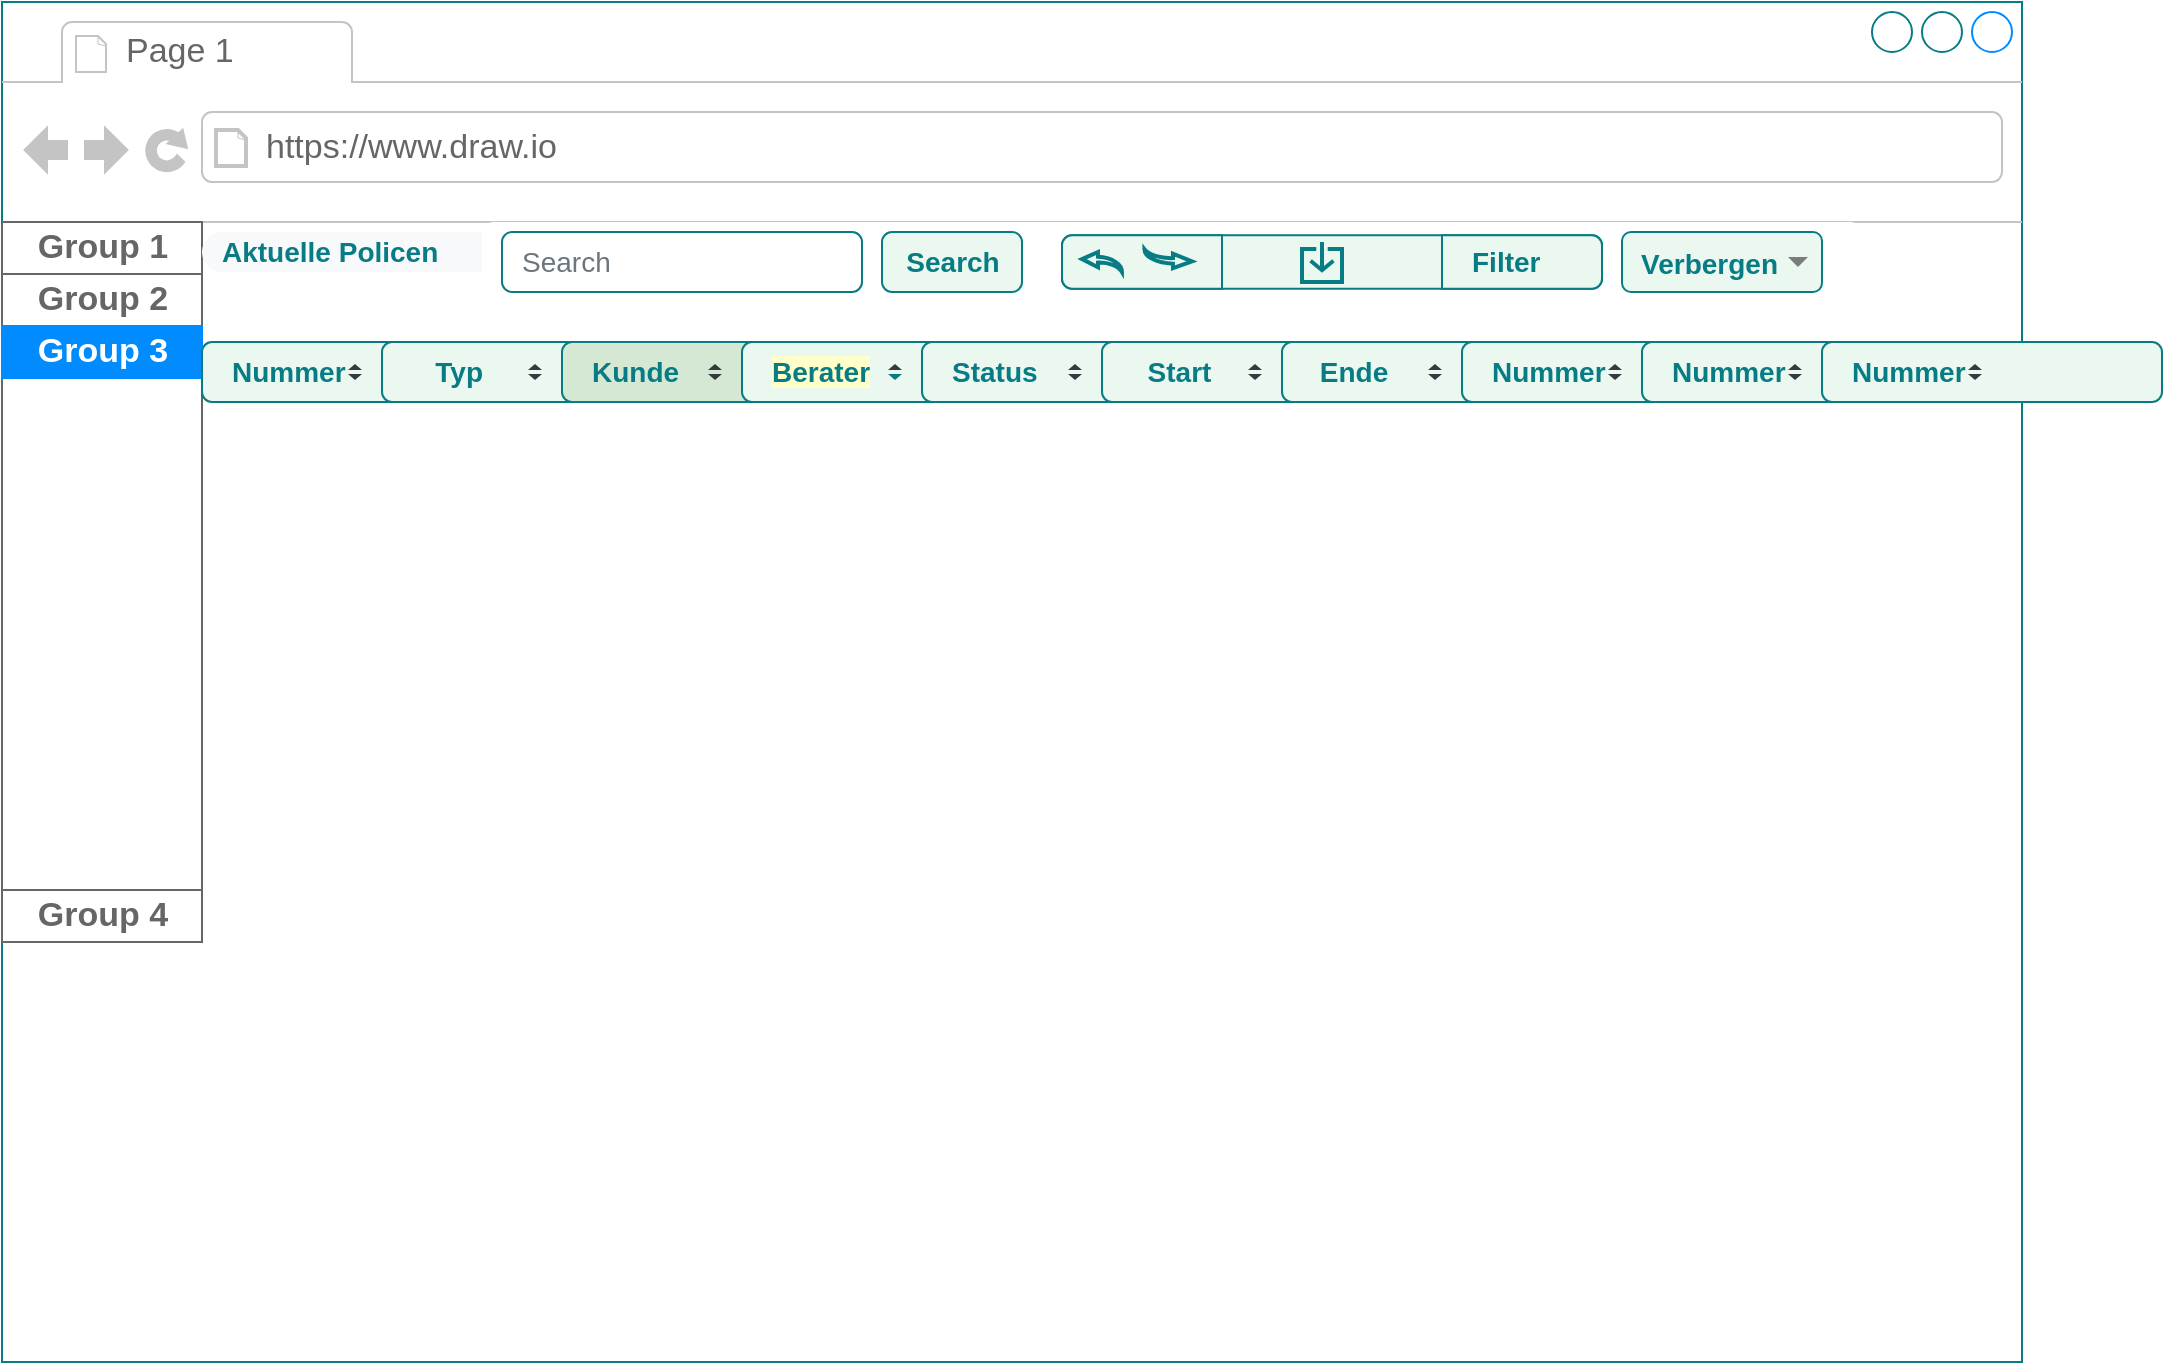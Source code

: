 <mxfile version="14.7.5" type="github">
  <diagram id="MfD_XJdHUMyqGX4eZ0xj" name="Page-1">
    <mxGraphModel dx="1255" dy="793" grid="1" gridSize="10" guides="1" tooltips="1" connect="1" arrows="1" fold="1" page="1" pageScale="1" pageWidth="900" pageHeight="1600" math="0" shadow="0">
      <root>
        <mxCell id="0" />
        <mxCell id="1" parent="0" />
        <mxCell id="Jd5Ng5L12_I4PHbGKToE-2" value="" style="strokeWidth=1;shadow=0;dashed=0;align=center;html=1;shape=mxgraph.mockup.containers.browserWindow;rSize=0;strokeColor2=#008cff;strokeColor3=#c4c4c4;mainText=,;recursiveResize=0;strokeColor=#087C84;" vertex="1" parent="1">
          <mxGeometry x="60" y="130" width="1010" height="680" as="geometry" />
        </mxCell>
        <mxCell id="Jd5Ng5L12_I4PHbGKToE-3" value="Page 1" style="strokeWidth=1;shadow=0;dashed=0;align=center;html=1;shape=mxgraph.mockup.containers.anchor;fontSize=17;fontColor=#666666;align=left;" vertex="1" parent="Jd5Ng5L12_I4PHbGKToE-2">
          <mxGeometry x="60" y="12" width="110" height="26" as="geometry" />
        </mxCell>
        <mxCell id="Jd5Ng5L12_I4PHbGKToE-4" value="https://www.draw.io" style="strokeWidth=1;shadow=0;dashed=0;align=center;html=1;shape=mxgraph.mockup.containers.anchor;rSize=0;fontSize=17;fontColor=#666666;align=left;" vertex="1" parent="Jd5Ng5L12_I4PHbGKToE-2">
          <mxGeometry x="130" y="60" width="250" height="26" as="geometry" />
        </mxCell>
        <mxCell id="Jd5Ng5L12_I4PHbGKToE-52" value="" style="strokeWidth=1;shadow=0;dashed=0;align=center;html=1;shape=mxgraph.mockup.containers.rrect;rSize=0;strokeColor=#666666;" vertex="1" parent="Jd5Ng5L12_I4PHbGKToE-2">
          <mxGeometry y="110" width="100" height="360" as="geometry" />
        </mxCell>
        <mxCell id="Jd5Ng5L12_I4PHbGKToE-53" value="Group 1" style="strokeColor=inherit;fillColor=inherit;gradientColor=inherit;strokeWidth=1;shadow=0;dashed=0;align=center;html=1;shape=mxgraph.mockup.containers.rrect;rSize=0;fontSize=17;fontColor=#666666;fontStyle=1;resizeWidth=1;" vertex="1" parent="Jd5Ng5L12_I4PHbGKToE-52">
          <mxGeometry width="100" height="26" relative="1" as="geometry" />
        </mxCell>
        <mxCell id="Jd5Ng5L12_I4PHbGKToE-54" value="Group 2" style="strokeColor=inherit;fillColor=inherit;gradientColor=inherit;strokeWidth=1;shadow=0;dashed=0;align=center;html=1;shape=mxgraph.mockup.containers.rrect;rSize=0;fontSize=17;fontColor=#666666;fontStyle=1;resizeWidth=1;" vertex="1" parent="Jd5Ng5L12_I4PHbGKToE-52">
          <mxGeometry width="100" height="26" relative="1" as="geometry">
            <mxPoint y="26" as="offset" />
          </mxGeometry>
        </mxCell>
        <mxCell id="Jd5Ng5L12_I4PHbGKToE-55" value="Group 3" style="strokeWidth=1;shadow=0;dashed=0;align=center;html=1;shape=mxgraph.mockup.containers.rrect;rSize=0;fontSize=17;fontColor=#ffffff;fontStyle=1;fillColor=#008cff;strokeColor=#008cff;resizeWidth=1;" vertex="1" parent="Jd5Ng5L12_I4PHbGKToE-52">
          <mxGeometry width="100" height="26" relative="1" as="geometry">
            <mxPoint y="52" as="offset" />
          </mxGeometry>
        </mxCell>
        <mxCell id="Jd5Ng5L12_I4PHbGKToE-56" value="Group 4" style="strokeColor=inherit;fillColor=inherit;gradientColor=inherit;strokeWidth=1;shadow=0;dashed=0;align=center;html=1;shape=mxgraph.mockup.containers.rrect;rSize=0;fontSize=17;fontColor=#666666;fontStyle=1;resizeWidth=1;" vertex="1" parent="Jd5Ng5L12_I4PHbGKToE-52">
          <mxGeometry y="1" width="100" height="26" relative="1" as="geometry">
            <mxPoint y="-26" as="offset" />
          </mxGeometry>
        </mxCell>
        <mxCell id="Jd5Ng5L12_I4PHbGKToE-57" value="&lt;font color=&quot;#087C84&quot;&gt;Aktuelle Policen&lt;/font&gt;" style="rounded=1;whiteSpace=wrap;html=1;arcSize=50;strokeColor=none;strokeWidth=1;fillColor=#F8F9FA;fontColor=#000000;whiteSpace=wrap;align=left;verticalAlign=middle;spacingLeft=0;fontStyle=1;fontSize=14;spacing=10;" vertex="1" parent="Jd5Ng5L12_I4PHbGKToE-2">
          <mxGeometry x="100" y="115" width="150" height="20" as="geometry" />
        </mxCell>
        <mxCell id="Jd5Ng5L12_I4PHbGKToE-161" value="&lt;b&gt;&lt;font color=&quot;#087C84&quot;&gt;Nummer &lt;/font&gt;&lt;/b&gt;" style="html=1;shadow=0;dashed=0;shape=mxgraph.bootstrap.rrect;rSize=5;html=1;whiteSpace=wrap;fontColor=#7D868C;align=left;spacing=15;fontSize=14;fillColor=#EBF8F0;strokeColor=#087C84;" vertex="1" parent="Jd5Ng5L12_I4PHbGKToE-2">
          <mxGeometry x="100" y="170" width="170" height="30" as="geometry" />
        </mxCell>
        <mxCell id="Jd5Ng5L12_I4PHbGKToE-162" value="" style="shape=triangle;direction=south;fillColor=#343A40;strokeColor=none;perimeter=none;" vertex="1" parent="Jd5Ng5L12_I4PHbGKToE-161">
          <mxGeometry x="1" y="0.5" width="7" height="3" relative="1" as="geometry">
            <mxPoint x="-97" y="1" as="offset" />
          </mxGeometry>
        </mxCell>
        <mxCell id="Jd5Ng5L12_I4PHbGKToE-163" value="" style="shape=triangle;direction=north;fillColor=#343A40;strokeColor=none;perimeter=none;" vertex="1" parent="Jd5Ng5L12_I4PHbGKToE-161">
          <mxGeometry x="1" y="0.5" width="7" height="3" relative="1" as="geometry">
            <mxPoint x="-97" y="-4" as="offset" />
          </mxGeometry>
        </mxCell>
        <mxCell id="Jd5Ng5L12_I4PHbGKToE-224" value="" style="html=1;shadow=0;dashed=0;strokeColor=none;fontSize=16;fontColor=#181819;align=left;spacing=15;rounded=1;fillColor=#FFFFFF;" vertex="1" parent="Jd5Ng5L12_I4PHbGKToE-2">
          <mxGeometry x="240" y="110" width="690" height="40" as="geometry" />
        </mxCell>
        <mxCell id="Jd5Ng5L12_I4PHbGKToE-230" value="&lt;b&gt;&lt;span style=&quot;background-color: rgb(235 , 248 , 240)&quot;&gt;&lt;font color=&quot;#087C84&quot;&gt;Search&lt;/font&gt;&lt;/span&gt;&lt;/b&gt;" style="html=1;shadow=0;dashed=0;shape=mxgraph.bootstrap.rrect;rSize=5;fontSize=14;fontColor=#33A64C;strokeColor=#087C84;fillColor=#EBF8F0;" vertex="1" parent="Jd5Ng5L12_I4PHbGKToE-224">
          <mxGeometry x="1" width="70" height="30" relative="1" as="geometry">
            <mxPoint x="-490" y="5" as="offset" />
          </mxGeometry>
        </mxCell>
        <mxCell id="Jd5Ng5L12_I4PHbGKToE-265" value="" style="html=1;shadow=0;dashed=0;shape=mxgraph.bootstrap.rrect;rSize=5;html=1;whiteSpace=wrap;fontColor=#7D868C;align=left;spacing=15;spacingLeft=80;fontSize=14;rounded=1;strokeColor=#087C84;fillColor=#EBF8F0;" vertex="1" parent="Jd5Ng5L12_I4PHbGKToE-224">
          <mxGeometry x="290" y="6.667" width="270" height="26.667" as="geometry" />
        </mxCell>
        <mxCell id="Jd5Ng5L12_I4PHbGKToE-266" value="" style="html=1;shadow=0;dashed=0;shape=mxgraph.bootstrap.leftButton;gradientColor=inherit;fontColor=inherit;rSize=5;perimeter=none;whiteSpace=wrap;resizeHeight=1;fontSize=14;align=left;spacing=15;fillColor=#EBF8F0;strokeColor=#087C84;" vertex="1" parent="Jd5Ng5L12_I4PHbGKToE-265">
          <mxGeometry width="80" height="26.667" relative="1" as="geometry" />
        </mxCell>
        <mxCell id="Jd5Ng5L12_I4PHbGKToE-267" value="&lt;font color=&quot;#087C84&quot;&gt;&lt;b&gt;Filter&lt;/b&gt;&lt;/font&gt;" style="html=1;shadow=0;dashed=0;shape=mxgraph.bootstrap.rightButton;gradientColor=inherit;fontColor=inherit;rSize=5;perimeter=none;whiteSpace=wrap;resizeHeight=1;fontSize=14;align=left;spacing=15;fillColor=#EBF8F0;strokeColor=#087C84;" vertex="1" parent="Jd5Ng5L12_I4PHbGKToE-265">
          <mxGeometry x="1" width="80" height="26.667" relative="1" as="geometry">
            <mxPoint x="-80" as="offset" />
          </mxGeometry>
        </mxCell>
        <mxCell id="Jd5Ng5L12_I4PHbGKToE-231" value="Search" style="html=1;shadow=0;dashed=0;shape=mxgraph.bootstrap.rrect;rSize=5;fontSize=14;fontColor=#6C767D;fillColor=#ffffff;align=left;spacing=10;strokeColor=#087C84;" vertex="1" parent="Jd5Ng5L12_I4PHbGKToE-224">
          <mxGeometry x="1" width="180" height="30" relative="1" as="geometry">
            <mxPoint x="-680" y="5" as="offset" />
          </mxGeometry>
        </mxCell>
        <mxCell id="Jd5Ng5L12_I4PHbGKToE-227" value="Verbergen" style="fontSize=14;align=right;spacingRight=20;strokeColor=#087C84;fontStyle=1;rounded=1;fillColor=#EBF8F0;fontColor=#087C84;" vertex="1" parent="Jd5Ng5L12_I4PHbGKToE-2">
          <mxGeometry width="100" height="30" relative="1" as="geometry">
            <mxPoint x="810" y="115" as="offset" />
          </mxGeometry>
        </mxCell>
        <mxCell id="Jd5Ng5L12_I4PHbGKToE-228" value="" style="shape=triangle;direction=south;fillColor=#7C7C7D;strokeColor=none;perimeter=none;" vertex="1" parent="Jd5Ng5L12_I4PHbGKToE-227">
          <mxGeometry x="1" y="0.5" width="10" height="5" relative="1" as="geometry">
            <mxPoint x="-17" y="-2.5" as="offset" />
          </mxGeometry>
        </mxCell>
        <mxCell id="Jd5Ng5L12_I4PHbGKToE-269" value="" style="html=1;verticalLabelPosition=bottom;align=center;labelBackgroundColor=#ffffff;verticalAlign=top;strokeWidth=2;shadow=0;dashed=0;shape=mxgraph.ios7.icons.back;rounded=1;fontSize=16;fontColor=#181819;fillColor=#EBF8F0;strokeColor=#087C84;" vertex="1" parent="Jd5Ng5L12_I4PHbGKToE-2">
          <mxGeometry x="540" y="125" width="20" height="10" as="geometry" />
        </mxCell>
        <mxCell id="Jd5Ng5L12_I4PHbGKToE-292" value="&lt;font color=&quot;#087C84&quot;&gt;&lt;b&gt;&amp;nbsp;&amp;nbsp; Typ&lt;/b&gt;&lt;/font&gt;" style="html=1;shadow=0;dashed=0;shape=mxgraph.bootstrap.rrect;rSize=5;html=1;whiteSpace=wrap;fontColor=#7D868C;align=left;spacing=15;fontSize=14;fillColor=#EBF8F0;strokeColor=#087C84;" vertex="1" parent="Jd5Ng5L12_I4PHbGKToE-2">
          <mxGeometry x="190" y="170" width="170" height="30" as="geometry" />
        </mxCell>
        <mxCell id="Jd5Ng5L12_I4PHbGKToE-293" value="" style="shape=triangle;direction=south;fillColor=#343A40;strokeColor=none;perimeter=none;" vertex="1" parent="Jd5Ng5L12_I4PHbGKToE-292">
          <mxGeometry x="1" y="0.5" width="7" height="3" relative="1" as="geometry">
            <mxPoint x="-97" y="1" as="offset" />
          </mxGeometry>
        </mxCell>
        <mxCell id="Jd5Ng5L12_I4PHbGKToE-294" value="" style="shape=triangle;direction=north;fillColor=#343A40;strokeColor=none;perimeter=none;" vertex="1" parent="Jd5Ng5L12_I4PHbGKToE-292">
          <mxGeometry x="1" y="0.5" width="7" height="3" relative="1" as="geometry">
            <mxPoint x="-97" y="-4" as="offset" />
          </mxGeometry>
        </mxCell>
        <mxCell id="Jd5Ng5L12_I4PHbGKToE-306" value="&lt;font color=&quot;#087C84&quot;&gt;&lt;b&gt;Kunde&lt;/b&gt;&lt;/font&gt;" style="html=1;shadow=0;dashed=0;shape=mxgraph.bootstrap.rrect;rSize=5;html=1;whiteSpace=wrap;fontColor=#7D868C;align=left;spacing=15;fontSize=14;strokeColor=#087C84;fillColor=#D5E8D4;" vertex="1" parent="Jd5Ng5L12_I4PHbGKToE-2">
          <mxGeometry x="280" y="170" width="170" height="30" as="geometry" />
        </mxCell>
        <mxCell id="Jd5Ng5L12_I4PHbGKToE-307" value="" style="shape=triangle;direction=south;fillColor=#343A40;strokeColor=none;perimeter=none;" vertex="1" parent="Jd5Ng5L12_I4PHbGKToE-306">
          <mxGeometry x="1" y="0.5" width="7" height="3" relative="1" as="geometry">
            <mxPoint x="-97" y="1" as="offset" />
          </mxGeometry>
        </mxCell>
        <mxCell id="Jd5Ng5L12_I4PHbGKToE-308" value="" style="shape=triangle;direction=north;fillColor=#343A40;strokeColor=none;perimeter=none;" vertex="1" parent="Jd5Ng5L12_I4PHbGKToE-306">
          <mxGeometry x="1" y="0.5" width="7" height="3" relative="1" as="geometry">
            <mxPoint x="-97" y="-4" as="offset" />
          </mxGeometry>
        </mxCell>
        <mxCell id="Jd5Ng5L12_I4PHbGKToE-369" value="&lt;span style=&quot;background-color: rgb(255 , 255 , 204)&quot;&gt;&lt;font color=&quot;#087C84&quot;&gt;&lt;b&gt;Berater&lt;/b&gt;&lt;/font&gt;&lt;/span&gt;" style="html=1;shadow=0;dashed=0;shape=mxgraph.bootstrap.rrect;rSize=5;html=1;whiteSpace=wrap;fontColor=#7D868C;align=left;spacing=15;fontSize=14;strokeColor=#087C84;fillColor=#EBF8F0;" vertex="1" parent="Jd5Ng5L12_I4PHbGKToE-2">
          <mxGeometry x="370" y="170" width="170" height="30" as="geometry" />
        </mxCell>
        <mxCell id="Jd5Ng5L12_I4PHbGKToE-370" value="" style="shape=triangle;direction=south;strokeColor=none;perimeter=none;rounded=0;sketch=0;fillColor=#087C84;" vertex="1" parent="Jd5Ng5L12_I4PHbGKToE-369">
          <mxGeometry x="1" y="0.5" width="7" height="3" relative="1" as="geometry">
            <mxPoint x="-97" y="1" as="offset" />
          </mxGeometry>
        </mxCell>
        <mxCell id="Jd5Ng5L12_I4PHbGKToE-371" value="" style="shape=triangle;direction=north;fillColor=#343A40;strokeColor=none;perimeter=none;" vertex="1" parent="Jd5Ng5L12_I4PHbGKToE-369">
          <mxGeometry x="1" y="0.5" width="7" height="3" relative="1" as="geometry">
            <mxPoint x="-97" y="-4" as="offset" />
          </mxGeometry>
        </mxCell>
        <mxCell id="Jd5Ng5L12_I4PHbGKToE-372" value="&lt;font color=&quot;#087C84&quot;&gt;&lt;b&gt;Status&lt;/b&gt;&lt;/font&gt;" style="html=1;shadow=0;dashed=0;shape=mxgraph.bootstrap.rrect;rSize=5;html=1;whiteSpace=wrap;fontColor=#7D868C;align=left;spacing=15;fontSize=14;fillColor=#EBF8F0;strokeColor=#087C84;" vertex="1" parent="Jd5Ng5L12_I4PHbGKToE-2">
          <mxGeometry x="460" y="170" width="170" height="30" as="geometry" />
        </mxCell>
        <mxCell id="Jd5Ng5L12_I4PHbGKToE-373" value="" style="shape=triangle;direction=south;fillColor=#343A40;strokeColor=none;perimeter=none;" vertex="1" parent="Jd5Ng5L12_I4PHbGKToE-372">
          <mxGeometry x="1" y="0.5" width="7" height="3" relative="1" as="geometry">
            <mxPoint x="-97" y="1" as="offset" />
          </mxGeometry>
        </mxCell>
        <mxCell id="Jd5Ng5L12_I4PHbGKToE-374" value="" style="shape=triangle;direction=north;fillColor=#343A40;strokeColor=none;perimeter=none;" vertex="1" parent="Jd5Ng5L12_I4PHbGKToE-372">
          <mxGeometry x="1" y="0.5" width="7" height="3" relative="1" as="geometry">
            <mxPoint x="-97" y="-4" as="offset" />
          </mxGeometry>
        </mxCell>
        <mxCell id="Jd5Ng5L12_I4PHbGKToE-375" value="&lt;font color=&quot;#087C84&quot;&gt;&lt;b&gt;&amp;nbsp; Start&lt;/b&gt;&lt;/font&gt;" style="html=1;shadow=0;dashed=0;shape=mxgraph.bootstrap.rrect;rSize=5;html=1;whiteSpace=wrap;fontColor=#7D868C;align=left;spacing=15;fontSize=14;fillColor=#EBF8F0;strokeColor=#087C84;" vertex="1" parent="Jd5Ng5L12_I4PHbGKToE-2">
          <mxGeometry x="550" y="170" width="170" height="30" as="geometry" />
        </mxCell>
        <mxCell id="Jd5Ng5L12_I4PHbGKToE-376" value="" style="shape=triangle;direction=south;fillColor=#343A40;strokeColor=none;perimeter=none;" vertex="1" parent="Jd5Ng5L12_I4PHbGKToE-375">
          <mxGeometry x="1" y="0.5" width="7" height="3" relative="1" as="geometry">
            <mxPoint x="-97" y="1" as="offset" />
          </mxGeometry>
        </mxCell>
        <mxCell id="Jd5Ng5L12_I4PHbGKToE-377" value="" style="shape=triangle;direction=north;fillColor=#343A40;strokeColor=none;perimeter=none;" vertex="1" parent="Jd5Ng5L12_I4PHbGKToE-375">
          <mxGeometry x="1" y="0.5" width="7" height="3" relative="1" as="geometry">
            <mxPoint x="-97" y="-4" as="offset" />
          </mxGeometry>
        </mxCell>
        <mxCell id="Jd5Ng5L12_I4PHbGKToE-378" value="&lt;font color=&quot;#087C84&quot;&gt;&lt;b&gt;&amp;nbsp;Ende&lt;/b&gt;&lt;/font&gt;" style="html=1;shadow=0;dashed=0;shape=mxgraph.bootstrap.rrect;rSize=5;html=1;whiteSpace=wrap;fontColor=#7D868C;align=left;spacing=15;fontSize=14;fillColor=#EBF8F0;strokeColor=#087C84;" vertex="1" parent="Jd5Ng5L12_I4PHbGKToE-2">
          <mxGeometry x="640" y="170" width="170" height="30" as="geometry" />
        </mxCell>
        <mxCell id="Jd5Ng5L12_I4PHbGKToE-379" value="" style="shape=triangle;direction=south;fillColor=#343A40;strokeColor=none;perimeter=none;" vertex="1" parent="Jd5Ng5L12_I4PHbGKToE-378">
          <mxGeometry x="1" y="0.5" width="7" height="3" relative="1" as="geometry">
            <mxPoint x="-97" y="1" as="offset" />
          </mxGeometry>
        </mxCell>
        <mxCell id="Jd5Ng5L12_I4PHbGKToE-380" value="" style="shape=triangle;direction=north;fillColor=#343A40;strokeColor=none;perimeter=none;" vertex="1" parent="Jd5Ng5L12_I4PHbGKToE-378">
          <mxGeometry x="1" y="0.5" width="7" height="3" relative="1" as="geometry">
            <mxPoint x="-97" y="-4" as="offset" />
          </mxGeometry>
        </mxCell>
        <mxCell id="Jd5Ng5L12_I4PHbGKToE-381" value="&lt;b&gt;&lt;font color=&quot;#087C84&quot;&gt;Nummer &lt;/font&gt;&lt;/b&gt;" style="html=1;shadow=0;dashed=0;shape=mxgraph.bootstrap.rrect;rSize=5;html=1;whiteSpace=wrap;fontColor=#7D868C;align=left;spacing=15;fontSize=14;fillColor=#EBF8F0;strokeColor=#087C84;" vertex="1" parent="Jd5Ng5L12_I4PHbGKToE-2">
          <mxGeometry x="730" y="170" width="170" height="30" as="geometry" />
        </mxCell>
        <mxCell id="Jd5Ng5L12_I4PHbGKToE-382" value="" style="shape=triangle;direction=south;fillColor=#343A40;strokeColor=none;perimeter=none;" vertex="1" parent="Jd5Ng5L12_I4PHbGKToE-381">
          <mxGeometry x="1" y="0.5" width="7" height="3" relative="1" as="geometry">
            <mxPoint x="-97" y="1" as="offset" />
          </mxGeometry>
        </mxCell>
        <mxCell id="Jd5Ng5L12_I4PHbGKToE-383" value="" style="shape=triangle;direction=north;fillColor=#343A40;strokeColor=none;perimeter=none;" vertex="1" parent="Jd5Ng5L12_I4PHbGKToE-381">
          <mxGeometry x="1" y="0.5" width="7" height="3" relative="1" as="geometry">
            <mxPoint x="-97" y="-4" as="offset" />
          </mxGeometry>
        </mxCell>
        <mxCell id="Jd5Ng5L12_I4PHbGKToE-384" value="&lt;b&gt;&lt;font color=&quot;#087C84&quot;&gt;Nummer &lt;/font&gt;&lt;/b&gt;" style="html=1;shadow=0;dashed=0;shape=mxgraph.bootstrap.rrect;rSize=5;html=1;whiteSpace=wrap;fontColor=#7D868C;align=left;spacing=15;fontSize=14;fillColor=#EBF8F0;strokeColor=#087C84;" vertex="1" parent="Jd5Ng5L12_I4PHbGKToE-2">
          <mxGeometry x="820" y="170" width="170" height="30" as="geometry" />
        </mxCell>
        <mxCell id="Jd5Ng5L12_I4PHbGKToE-385" value="" style="shape=triangle;direction=south;fillColor=#343A40;strokeColor=none;perimeter=none;" vertex="1" parent="Jd5Ng5L12_I4PHbGKToE-384">
          <mxGeometry x="1" y="0.5" width="7" height="3" relative="1" as="geometry">
            <mxPoint x="-97" y="1" as="offset" />
          </mxGeometry>
        </mxCell>
        <mxCell id="Jd5Ng5L12_I4PHbGKToE-386" value="" style="shape=triangle;direction=north;fillColor=#343A40;strokeColor=none;perimeter=none;" vertex="1" parent="Jd5Ng5L12_I4PHbGKToE-384">
          <mxGeometry x="1" y="0.5" width="7" height="3" relative="1" as="geometry">
            <mxPoint x="-97" y="-4" as="offset" />
          </mxGeometry>
        </mxCell>
        <mxCell id="Jd5Ng5L12_I4PHbGKToE-387" value="&lt;b&gt;&lt;font color=&quot;#087C84&quot;&gt;Nummer &lt;/font&gt;&lt;/b&gt;" style="html=1;shadow=0;dashed=0;shape=mxgraph.bootstrap.rrect;rSize=5;html=1;whiteSpace=wrap;fontColor=#7D868C;align=left;spacing=15;fontSize=14;fillColor=#EBF8F0;strokeColor=#087C84;" vertex="1" parent="Jd5Ng5L12_I4PHbGKToE-2">
          <mxGeometry x="910" y="170" width="170" height="30" as="geometry" />
        </mxCell>
        <mxCell id="Jd5Ng5L12_I4PHbGKToE-388" value="" style="shape=triangle;direction=south;fillColor=#343A40;strokeColor=none;perimeter=none;resizable=0;movable=0;" vertex="1" parent="Jd5Ng5L12_I4PHbGKToE-387">
          <mxGeometry x="1" y="0.5" width="7" height="3" relative="1" as="geometry">
            <mxPoint x="-97" y="1" as="offset" />
          </mxGeometry>
        </mxCell>
        <mxCell id="Jd5Ng5L12_I4PHbGKToE-389" value="" style="shape=triangle;direction=north;fillColor=#343A40;strokeColor=none;perimeter=none;" vertex="1" parent="Jd5Ng5L12_I4PHbGKToE-387">
          <mxGeometry x="1" y="0.5" width="7" height="3" relative="1" as="geometry">
            <mxPoint x="-97" y="-4" as="offset" />
          </mxGeometry>
        </mxCell>
        <mxCell id="Jd5Ng5L12_I4PHbGKToE-438" value="" style="html=1;verticalLabelPosition=bottom;align=center;labelBackgroundColor=#ffffff;verticalAlign=top;strokeWidth=2;shadow=0;dashed=0;shape=mxgraph.ios7.icons.back;rounded=1;fontSize=16;fontColor=#181819;fillColor=#EBF8F0;strokeColor=#087C84;direction=north;rotation=-90;sketch=0;noLabel=1;" vertex="1" parent="Jd5Ng5L12_I4PHbGKToE-2">
          <mxGeometry x="578.34" y="116.43" width="9.49" height="23.82" as="geometry" />
        </mxCell>
        <mxCell id="Jd5Ng5L12_I4PHbGKToE-271" value="" style="html=1;verticalLabelPosition=bottom;align=center;labelBackgroundColor=#ffffff;verticalAlign=top;strokeWidth=2;shadow=0;dashed=0;shape=mxgraph.ios7.icons.down;rounded=1;fontSize=16;fontColor=#181819;fillColor=#EBF8F0;strokeColor=#087C84;" vertex="1" parent="1">
          <mxGeometry x="710" y="250" width="20" height="20" as="geometry" />
        </mxCell>
      </root>
    </mxGraphModel>
  </diagram>
</mxfile>
